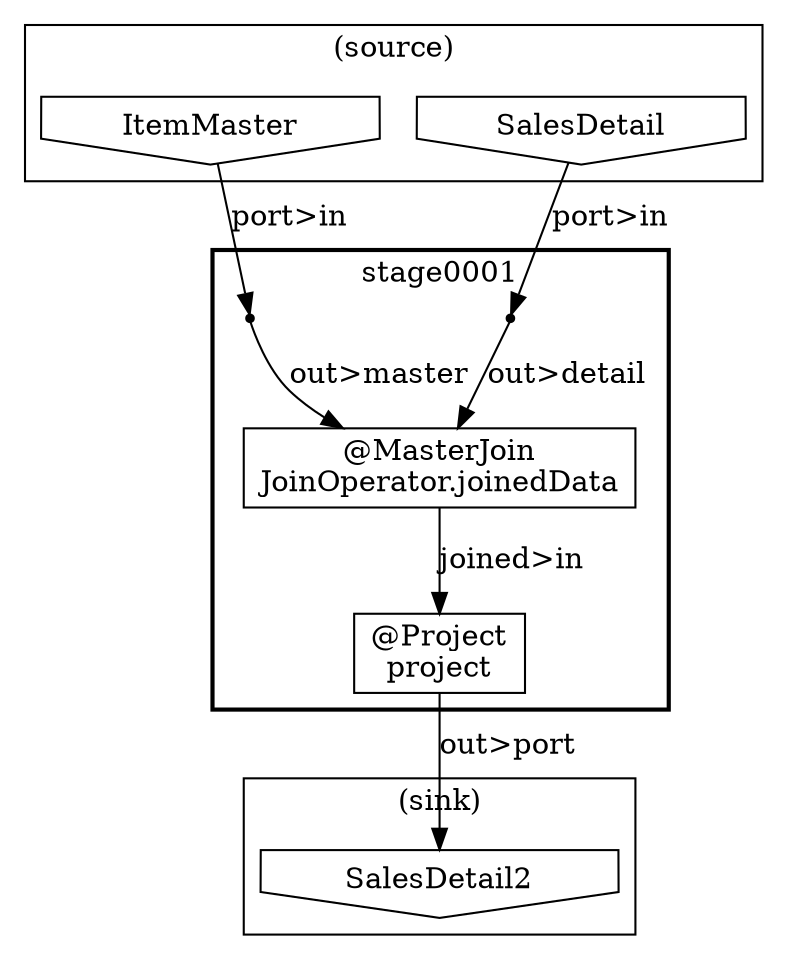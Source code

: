 digraph {
    subgraph "cluster_568dffaa-78d0-4bc7-8683-ae0b7e6959d9" {
        label = "(sink)";
        "89eeb923-2789-49f1-9e6b-d0d5dc1a1a0a" [shape=invhouse, label="SalesDetail2"];
    }
    subgraph "cluster_21263f7c-4323-43d4-ac30-66a7e2dca0ba" {
        label = "(source)";
        "b989ae2b-621f-4b03-b60d-4d6b71ab3831" [shape=invhouse, label="ItemMaster"];
        "254a75d9-16cb-4a29-886a-fd9a71a4fcec" [shape=invhouse, label="SalesDetail"];
    }
    subgraph "cluster_ea9d49c0-d280-4849-b6d9-dcf45c5f5326" {
        label = "stage0001";
        style = bold;
        "d5f00ef7-0b5b-4be1-b4cc-df8754365ddd" [shape=point];
        "6775b2e1-e7ee-4348-b55b-6112b9090ad0" [shape=point];
        "6ff415ae-e55f-427c-ab8d-a78f29373c73" [shape=box, label="@MasterJoin\nJoinOperator.joinedData"];
        "9e918bbe-9105-4251-8681-60aa0b888de0" [shape=box, label="@Project\nproject"];
    }
    "b989ae2b-621f-4b03-b60d-4d6b71ab3831" -> "6775b2e1-e7ee-4348-b55b-6112b9090ad0" [label="port>in"];
    "254a75d9-16cb-4a29-886a-fd9a71a4fcec" -> "d5f00ef7-0b5b-4be1-b4cc-df8754365ddd" [label="port>in"];
    "d5f00ef7-0b5b-4be1-b4cc-df8754365ddd" -> "6ff415ae-e55f-427c-ab8d-a78f29373c73" [label="out>detail"];
    "6775b2e1-e7ee-4348-b55b-6112b9090ad0" -> "6ff415ae-e55f-427c-ab8d-a78f29373c73" [label="out>master"];
    "9e918bbe-9105-4251-8681-60aa0b888de0" -> "89eeb923-2789-49f1-9e6b-d0d5dc1a1a0a" [label="out>port"];
    "6ff415ae-e55f-427c-ab8d-a78f29373c73" -> "9e918bbe-9105-4251-8681-60aa0b888de0" [label="joined>in"];
}
